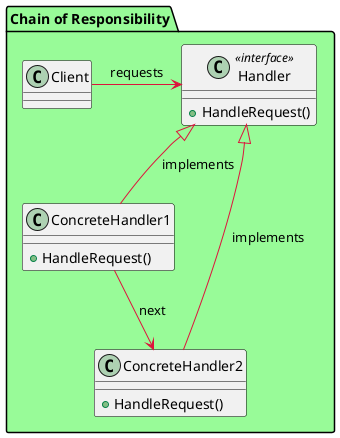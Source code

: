 @startuml
!define RECTANGLE class
!define DATABASE entity
!define ACTOR actor
!define USECASE usecase

skinparam class {
    BackgroundColor<<T>> Wheat
    BorderColor Black
    ArrowColor Crimson
}

skinparam package {
    BackgroundColor PaleGreen
}

package "Chain of Responsibility" {
  RECTANGLE Handler<<interface>> {
    +HandleRequest()
  }

  RECTANGLE ConcreteHandler1 {
    +HandleRequest()
  }

  RECTANGLE ConcreteHandler2 {
    +HandleRequest()
  }

  RECTANGLE Client {
  }

  Handler <|-- ConcreteHandler1 : implements
  Handler <|-- ConcreteHandler2 : implements
  Client -right-> Handler : requests
  ConcreteHandler1 -down-> ConcreteHandler2 : next
}

@enduml

@startuml

skinparam participant {
    BorderColor Black
    BackgroundColor Wheat
    FontSize 16
}

actor Client
participant Handler as H
participant ConcreteHandler1 as CH1
participant ConcreteHandler2 as CH2

Client -> CH1 : HandleRequest("one")
activate CH1
CH1 -> CH1 : HandleRequest()
CH1 -> CH2 : HandleRequest("one")
deactivate CH1
activate CH2
CH2 -> CH2 : HandleRequest()
note right : Request not handled, \nno next handler
deactivate CH2

Client -> CH1 : HandleRequest("two")
activate CH1
CH1 -> CH1 : HandleRequest()
CH1 -> CH2 : HandleRequest("two")
deactivate CH1
activate CH2
CH2 -> CH2 : HandleRequest()
note right : Request handled
deactivate CH2

Client -> CH1 : HandleRequest("three")
activate CH1
CH1 -> CH1 : HandleRequest()
CH1 -> CH2 : HandleRequest("three")
deactivate CH1
activate CH2
CH2 -> CH2 : HandleRequest()
note right : Request not handled, \nno next handler
deactivate CH2

@enduml
